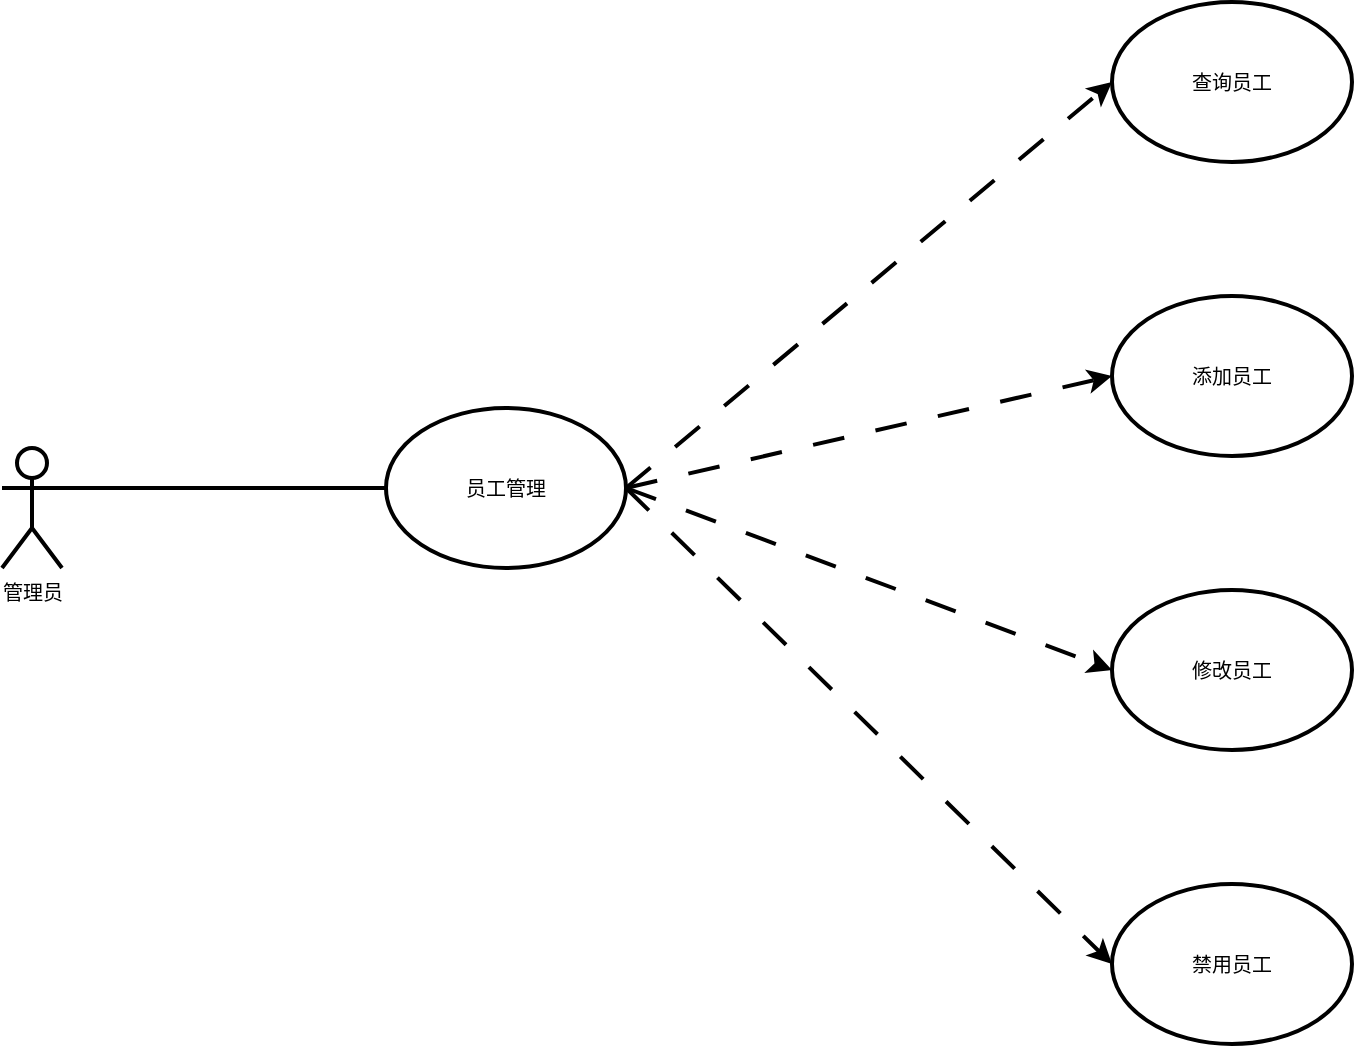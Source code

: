 <mxfile version="27.0.3">
  <diagram name="第 1 页" id="GXBLSJX2dwaeDAIxaufo">
    <mxGraphModel dx="1004" dy="712" grid="0" gridSize="10" guides="1" tooltips="1" connect="1" arrows="1" fold="1" page="1" pageScale="1" pageWidth="1169" pageHeight="827" math="0" shadow="0">
      <root>
        <mxCell id="0" />
        <mxCell id="1" parent="0" />
        <mxCell id="jJITtWOhfclmfheHbyZK-1" value="管理员" style="shape=umlActor;verticalLabelPosition=bottom;verticalAlign=top;html=1;outlineConnect=0;fontFamily=宋体;fontSize=10;strokeWidth=2;" vertex="1" parent="1">
          <mxGeometry x="59" y="339" width="30" height="60" as="geometry" />
        </mxCell>
        <mxCell id="jJITtWOhfclmfheHbyZK-2" value="员工管理" style="ellipse;whiteSpace=wrap;html=1;fontFamily=宋体;fontSize=10;strokeWidth=2;" vertex="1" parent="1">
          <mxGeometry x="251" y="319" width="120" height="80" as="geometry" />
        </mxCell>
        <mxCell id="jJITtWOhfclmfheHbyZK-3" value="禁用员工" style="ellipse;whiteSpace=wrap;html=1;fontFamily=宋体;fontSize=10;strokeWidth=2;" vertex="1" parent="1">
          <mxGeometry x="614" y="557" width="120" height="80" as="geometry" />
        </mxCell>
        <mxCell id="jJITtWOhfclmfheHbyZK-4" value="查询员工" style="ellipse;whiteSpace=wrap;html=1;fontFamily=宋体;fontSize=10;strokeWidth=2;" vertex="1" parent="1">
          <mxGeometry x="614" y="116" width="120" height="80" as="geometry" />
        </mxCell>
        <mxCell id="jJITtWOhfclmfheHbyZK-5" value="添加员工" style="ellipse;whiteSpace=wrap;html=1;fontFamily=宋体;fontSize=10;strokeWidth=2;" vertex="1" parent="1">
          <mxGeometry x="614" y="263" width="120" height="80" as="geometry" />
        </mxCell>
        <mxCell id="jJITtWOhfclmfheHbyZK-6" value="修改员工" style="ellipse;whiteSpace=wrap;html=1;fontFamily=宋体;fontSize=10;strokeWidth=2;" vertex="1" parent="1">
          <mxGeometry x="614" y="410" width="120" height="80" as="geometry" />
        </mxCell>
        <mxCell id="jJITtWOhfclmfheHbyZK-8" value="" style="endArrow=none;html=1;rounded=0;exitX=1;exitY=0.333;exitDx=0;exitDy=0;exitPerimeter=0;entryX=0;entryY=0.5;entryDx=0;entryDy=0;strokeWidth=2;" edge="1" parent="1" source="jJITtWOhfclmfheHbyZK-1" target="jJITtWOhfclmfheHbyZK-2">
          <mxGeometry width="50" height="50" relative="1" as="geometry">
            <mxPoint x="92" y="361" as="sourcePoint" />
            <mxPoint x="142" y="311" as="targetPoint" />
          </mxGeometry>
        </mxCell>
        <mxCell id="jJITtWOhfclmfheHbyZK-9" value="" style="endArrow=classic;html=1;rounded=0;exitX=1;exitY=0.5;exitDx=0;exitDy=0;entryX=0;entryY=0.5;entryDx=0;entryDy=0;dashed=1;dashPattern=8 8;strokeWidth=2;" edge="1" parent="1" source="jJITtWOhfclmfheHbyZK-2" target="jJITtWOhfclmfheHbyZK-4">
          <mxGeometry width="50" height="50" relative="1" as="geometry">
            <mxPoint x="404" y="330" as="sourcePoint" />
            <mxPoint x="454" y="280" as="targetPoint" />
          </mxGeometry>
        </mxCell>
        <mxCell id="jJITtWOhfclmfheHbyZK-10" value="" style="endArrow=classic;html=1;rounded=0;exitX=1;exitY=0.5;exitDx=0;exitDy=0;entryX=0;entryY=0.5;entryDx=0;entryDy=0;dashed=1;dashPattern=8 8;strokeWidth=2;" edge="1" parent="1" source="jJITtWOhfclmfheHbyZK-2" target="jJITtWOhfclmfheHbyZK-3">
          <mxGeometry width="50" height="50" relative="1" as="geometry">
            <mxPoint x="381" y="369" as="sourcePoint" />
            <mxPoint x="605" y="219" as="targetPoint" />
          </mxGeometry>
        </mxCell>
        <mxCell id="jJITtWOhfclmfheHbyZK-11" value="" style="endArrow=classic;html=1;rounded=0;exitX=1;exitY=0.5;exitDx=0;exitDy=0;entryX=0;entryY=0.5;entryDx=0;entryDy=0;dashed=1;dashPattern=8 8;strokeWidth=2;" edge="1" parent="1" source="jJITtWOhfclmfheHbyZK-2" target="jJITtWOhfclmfheHbyZK-6">
          <mxGeometry width="50" height="50" relative="1" as="geometry">
            <mxPoint x="391" y="379" as="sourcePoint" />
            <mxPoint x="615" y="229" as="targetPoint" />
          </mxGeometry>
        </mxCell>
        <mxCell id="jJITtWOhfclmfheHbyZK-12" value="" style="endArrow=classic;html=1;rounded=0;exitX=1;exitY=0.5;exitDx=0;exitDy=0;entryX=0;entryY=0.5;entryDx=0;entryDy=0;dashed=1;dashPattern=8 8;strokeWidth=2;" edge="1" parent="1" source="jJITtWOhfclmfheHbyZK-2" target="jJITtWOhfclmfheHbyZK-5">
          <mxGeometry width="50" height="50" relative="1" as="geometry">
            <mxPoint x="401" y="389" as="sourcePoint" />
            <mxPoint x="625" y="239" as="targetPoint" />
          </mxGeometry>
        </mxCell>
      </root>
    </mxGraphModel>
  </diagram>
</mxfile>
